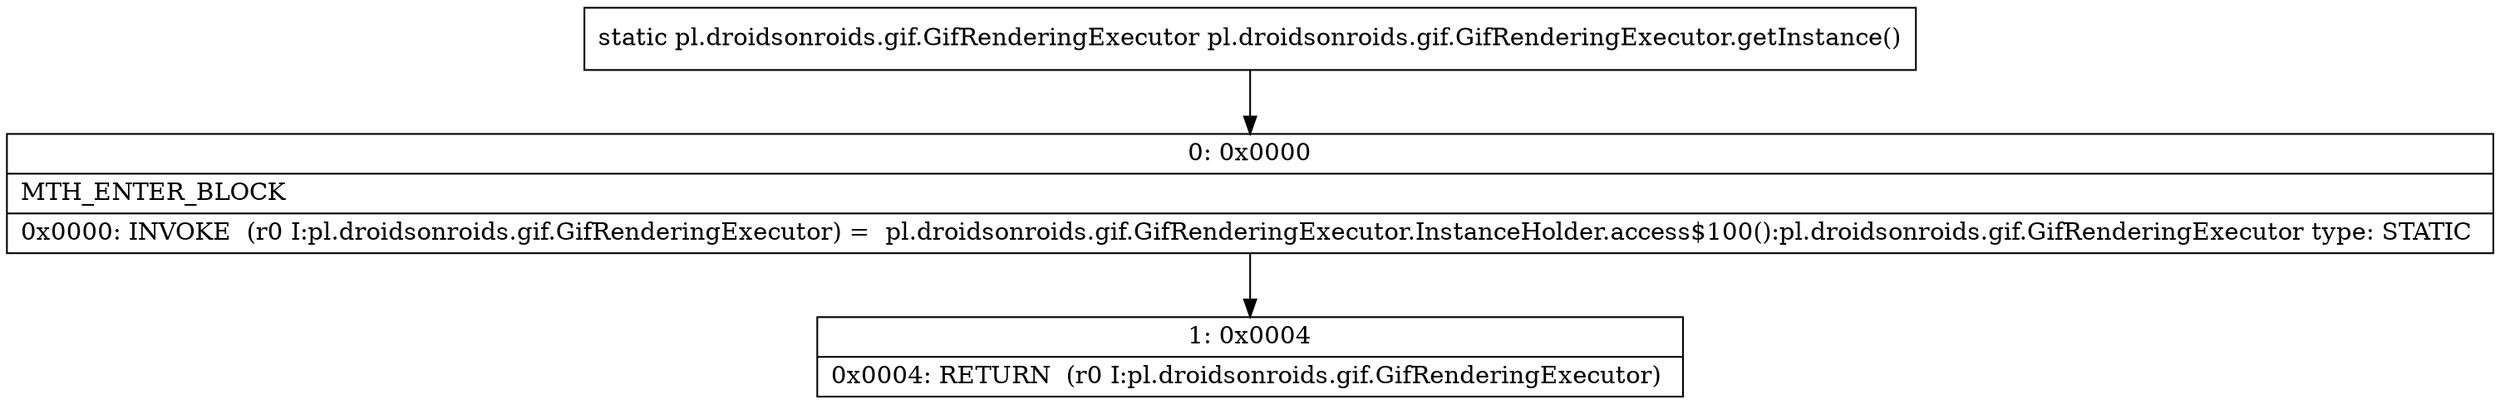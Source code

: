 digraph "CFG forpl.droidsonroids.gif.GifRenderingExecutor.getInstance()Lpl\/droidsonroids\/gif\/GifRenderingExecutor;" {
Node_0 [shape=record,label="{0\:\ 0x0000|MTH_ENTER_BLOCK\l|0x0000: INVOKE  (r0 I:pl.droidsonroids.gif.GifRenderingExecutor) =  pl.droidsonroids.gif.GifRenderingExecutor.InstanceHolder.access$100():pl.droidsonroids.gif.GifRenderingExecutor type: STATIC \l}"];
Node_1 [shape=record,label="{1\:\ 0x0004|0x0004: RETURN  (r0 I:pl.droidsonroids.gif.GifRenderingExecutor) \l}"];
MethodNode[shape=record,label="{static pl.droidsonroids.gif.GifRenderingExecutor pl.droidsonroids.gif.GifRenderingExecutor.getInstance() }"];
MethodNode -> Node_0;
Node_0 -> Node_1;
}


